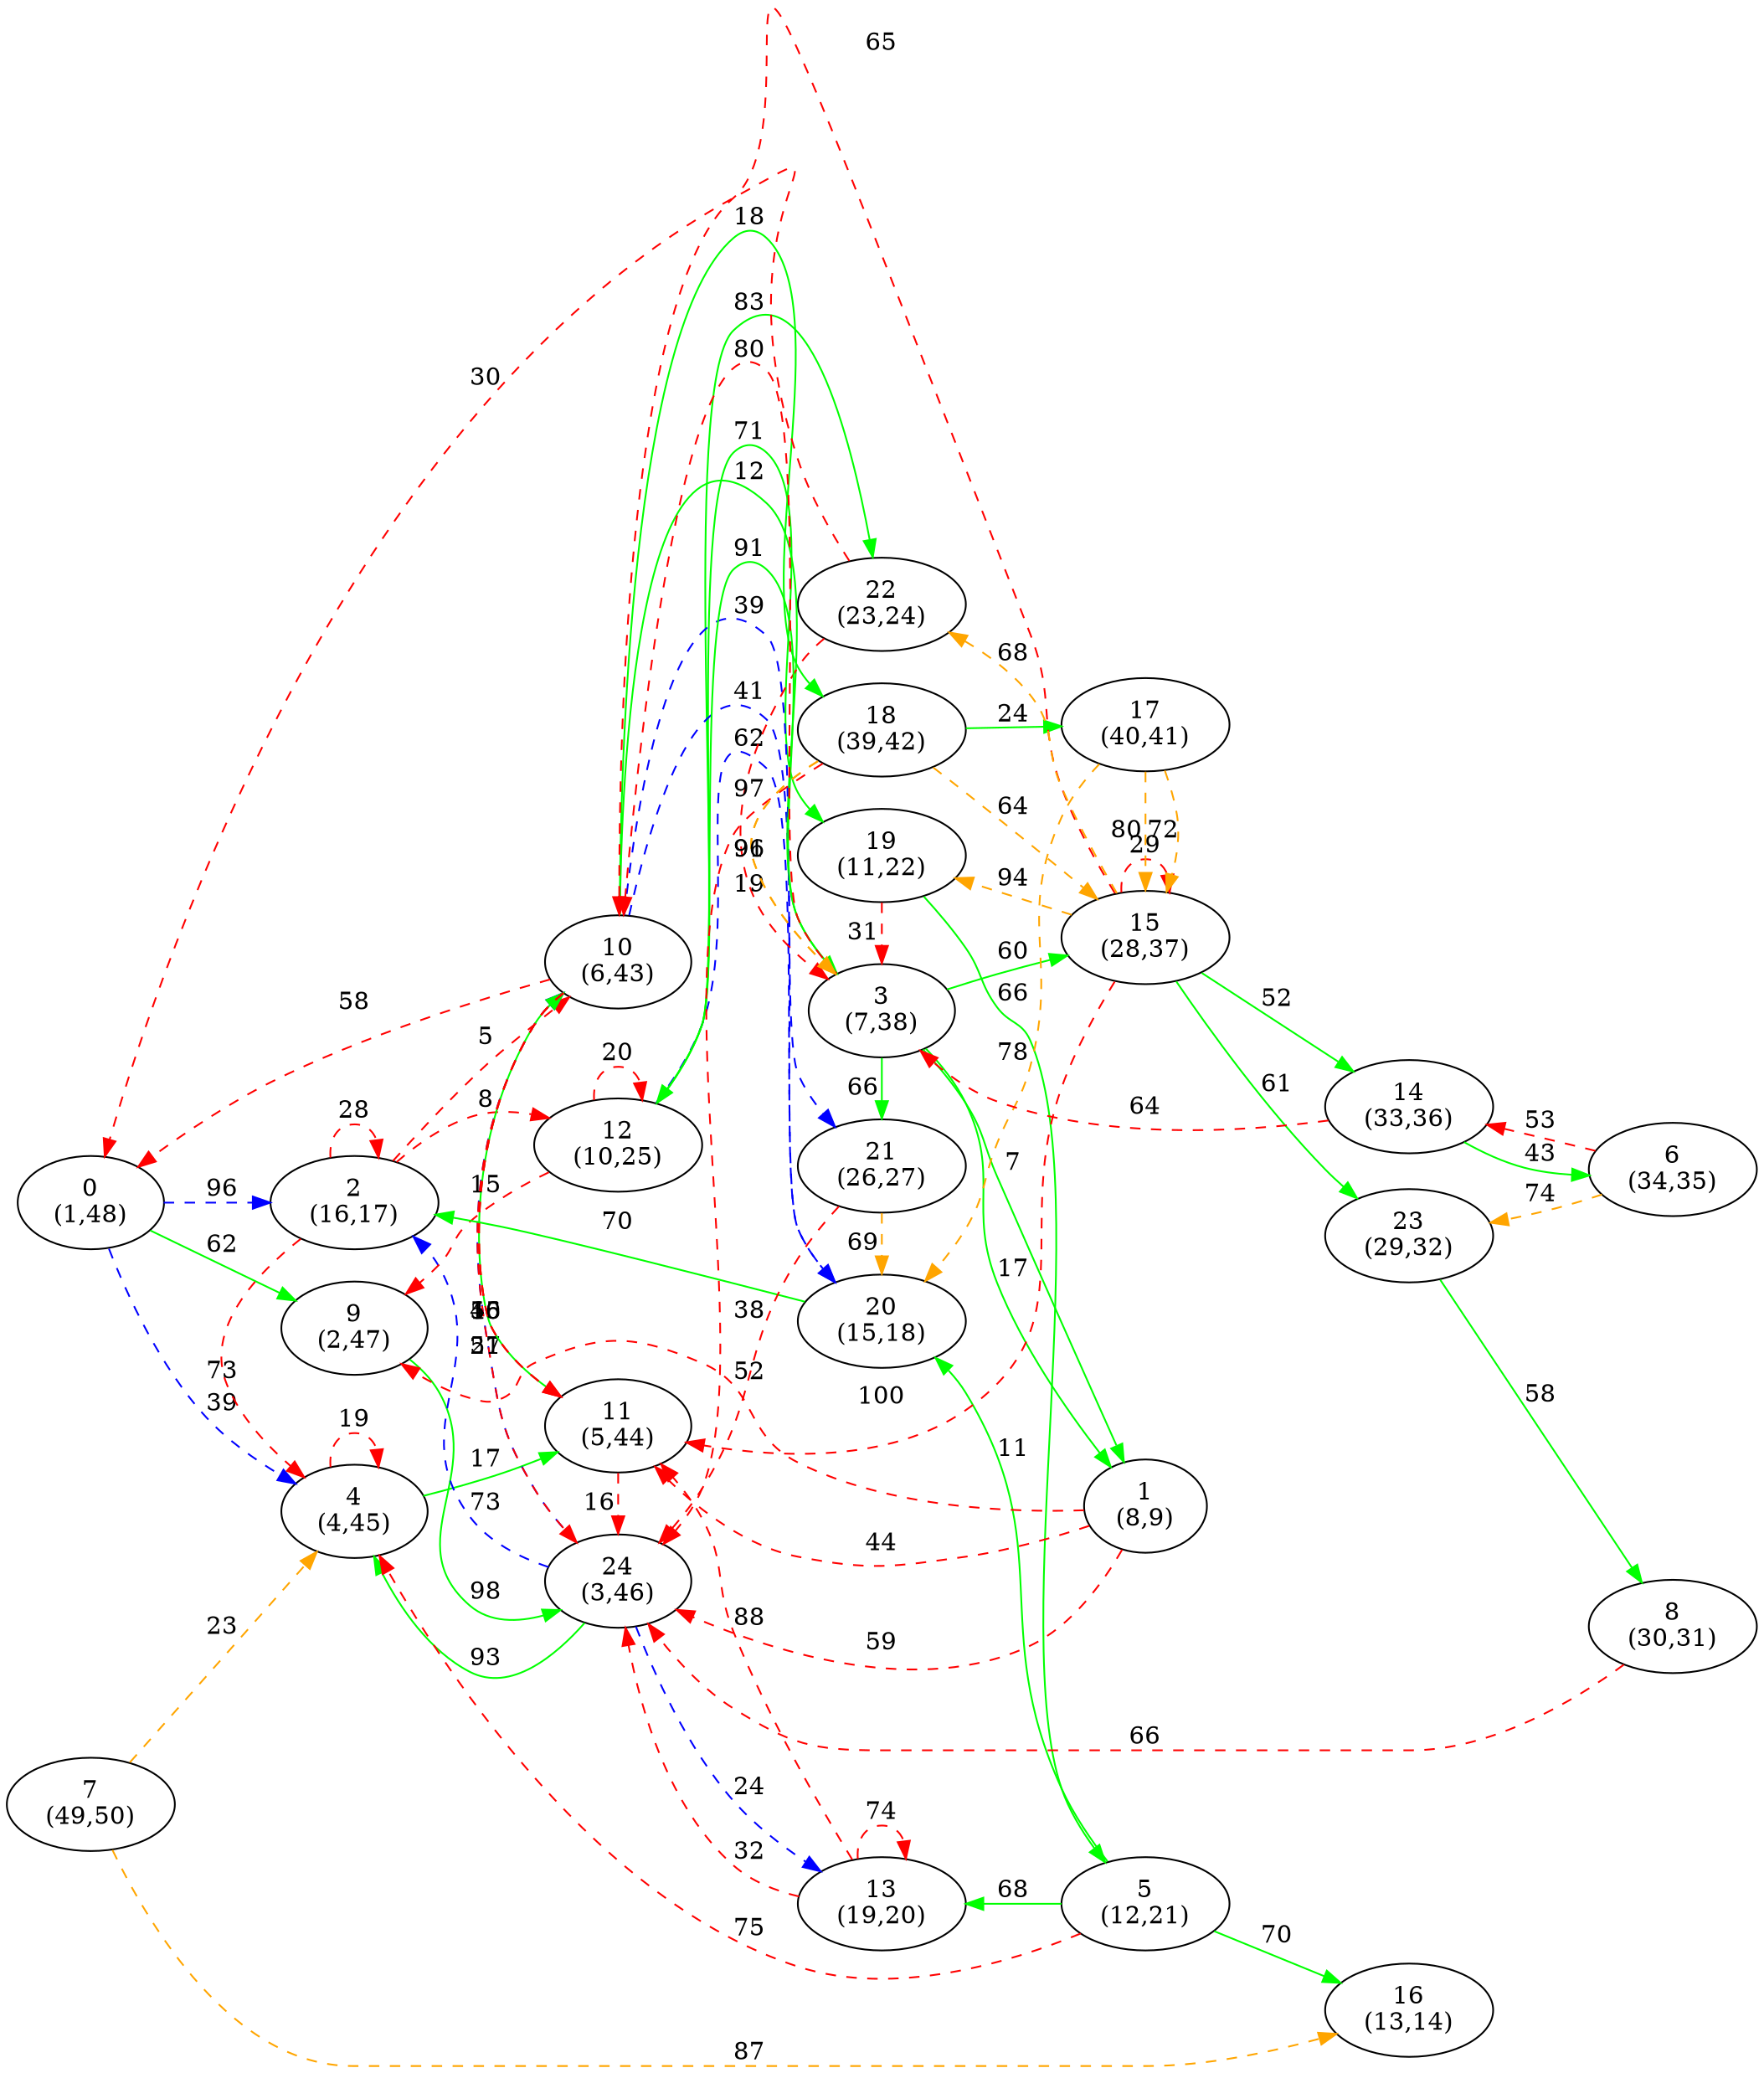 digraph G {
ranksep = "equally";
rankdir = LR;
{rank = same; "0
(1,48)"; };
{rank = same; "9
(2,47)"; "4
(4,45)"; "2
(16,17)"; };
{rank = same; "24
(3,46)"; "11
(5,44)"; "12
(10,25)"; "10
(6,43)"; };
{rank = same; "13
(19,20)"; "19
(11,22)"; "20
(15,18)"; "22
(23,24)"; "3
(7,38)"; "18
(39,42)"; "21
(26,27)"; };
{rank = same; "5
(12,21)"; "1
(8,9)"; "15
(28,37)"; "17
(40,41)"; };
{rank = same; "16
(13,14)"; "23
(29,32)"; "14
(33,36)"; };
{rank = same; "8
(30,31)"; "6
(34,35)"; };
{rank = same; };
{rank = same; "7
(49,50)"; };
{rank = same; };
"0
(1,48)"->"9
(2,47)"[label="62" color = "green"];
"0
(1,48)"->"4
(4,45)"[label="39" color = "blue" style = "dashed"];
"0
(1,48)"->"2
(16,17)"[label="96" color = "blue" style = "dashed"];
"9
(2,47)"->"24
(3,46)"[label="98" color = "green"];
"4
(4,45)"->"11
(5,44)"[label="17" color = "green"];
"4
(4,45)"->"4
(4,45)"[label="19" color = "red" style = "dashed"];
"2
(16,17)"->"2
(16,17)"[label="28" color = "red" style = "dashed"];
"2
(16,17)"->"12
(10,25)"[label="8" color = "red" style = "dashed"];
"2
(16,17)"->"10
(6,43)"[label="5" color = "red" style = "dashed"];
"2
(16,17)"->"4
(4,45)"[label="73" color = "red" style = "dashed"];
"24
(3,46)"->"4
(4,45)"[label="93" color = "green"];
"24
(3,46)"->"13
(19,20)"[label="24" color = "blue" style = "dashed"];
"24
(3,46)"->"2
(16,17)"[label="73" color = "blue" style = "dashed"];
"24
(3,46)"->"10
(6,43)"[label="27" color = "blue" style = "dashed"];
"11
(5,44)"->"10
(6,43)"[label="15" color = "green"];
"11
(5,44)"->"24
(3,46)"[label="16" color = "red" style = "dashed"];
"12
(10,25)"->"19
(11,22)"[label="71" color = "green"];
"12
(10,25)"->"20
(15,18)"[label="62" color = "blue" style = "dashed"];
"12
(10,25)"->"12
(10,25)"[label="20" color = "red" style = "dashed"];
"12
(10,25)"->"9
(2,47)"[label="15" color = "red" style = "dashed"];
"12
(10,25)"->"22
(23,24)"[label="83" color = "green"];
"10
(6,43)"->"11
(5,44)"[label="40" color = "red" style = "dashed"];
"10
(6,43)"->"0
(1,48)"[label="58" color = "red" style = "dashed"];
"10
(6,43)"->"3
(7,38)"[label="12" color = "green"];
"10
(6,43)"->"24
(3,46)"[label="51" color = "red" style = "dashed"];
"10
(6,43)"->"20
(15,18)"[label="41" color = "blue" style = "dashed"];
"10
(6,43)"->"18
(39,42)"[label="18" color = "green"];
"10
(6,43)"->"21
(26,27)"[label="39" color = "blue" style = "dashed"];
"10
(6,43)"->"11
(5,44)"[label="56" color = "red" style = "dashed"];
"13
(19,20)"->"11
(5,44)"[label="88" color = "red" style = "dashed"];
"13
(19,20)"->"13
(19,20)"[label="74" color = "red" style = "dashed"];
"13
(19,20)"->"24
(3,46)"[label="32" color = "red" style = "dashed"];
"19
(11,22)"->"3
(7,38)"[label="31" color = "red" style = "dashed"];
"19
(11,22)"->"5
(12,21)"[label="66" color = "green"];
"20
(15,18)"->"2
(16,17)"[label="70" color = "green"];
"22
(23,24)"->"3
(7,38)"[label="19" color = "red" style = "dashed"];
"22
(23,24)"->"0
(1,48)"[label="30" color = "red" style = "dashed"];
"3
(7,38)"->"10
(6,43)"[label="80" color = "red" style = "dashed"];
"3
(7,38)"->"1
(8,9)"[label="7" color = "green"];
"3
(7,38)"->"12
(10,25)"[label="91" color = "green"];
"3
(7,38)"->"21
(26,27)"[label="66" color = "green"];
"3
(7,38)"->"1
(8,9)"[label="17" color = "green"];
"3
(7,38)"->"15
(28,37)"[label="60" color = "green"];
"18
(39,42)"->"3
(7,38)"[label="91" color = "orange" style = "dashed"];
"18
(39,42)"->"3
(7,38)"[label="96" color = "orange" style = "dashed"];
"18
(39,42)"->"24
(3,46)"[label="97" color = "red" style = "dashed"];
"18
(39,42)"->"17
(40,41)"[label="24" color = "green"];
"18
(39,42)"->"15
(28,37)"[label="64" color = "orange" style = "dashed"];
"21
(26,27)"->"20
(15,18)"[label="69" color = "orange" style = "dashed"];
"21
(26,27)"->"24
(3,46)"[label="38" color = "red" style = "dashed"];
"5
(12,21)"->"4
(4,45)"[label="75" color = "red" style = "dashed"];
"5
(12,21)"->"16
(13,14)"[label="70" color = "green"];
"5
(12,21)"->"20
(15,18)"[label="11" color = "green"];
"5
(12,21)"->"13
(19,20)"[label="68" color = "green"];
"1
(8,9)"->"24
(3,46)"[label="59" color = "red" style = "dashed"];
"1
(8,9)"->"11
(5,44)"[label="44" color = "red" style = "dashed"];
"1
(8,9)"->"9
(2,47)"[label="52" color = "red" style = "dashed"];
"15
(28,37)"->"15
(28,37)"[label="29" color = "red" style = "dashed"];
"15
(28,37)"->"19
(11,22)"[label="94" color = "orange" style = "dashed"];
"15
(28,37)"->"11
(5,44)"[label="100" color = "red" style = "dashed"];
"15
(28,37)"->"23
(29,32)"[label="61" color = "green"];
"15
(28,37)"->"10
(6,43)"[label="65" color = "red" style = "dashed"];
"15
(28,37)"->"22
(23,24)"[label="68" color = "orange" style = "dashed"];
"15
(28,37)"->"14
(33,36)"[label="52" color = "green"];
"17
(40,41)"->"15
(28,37)"[label="80" color = "orange" style = "dashed"];
"17
(40,41)"->"15
(28,37)"[label="72" color = "orange" style = "dashed"];
"17
(40,41)"->"20
(15,18)"[label="78" color = "orange" style = "dashed"];
"16
(13,14)"
"23
(29,32)"->"8
(30,31)"[label="58" color = "green"];
"14
(33,36)"->"6
(34,35)"[label="43" color = "green"];
"14
(33,36)"->"3
(7,38)"[label="64" color = "red" style = "dashed"];
"8
(30,31)"->"24
(3,46)"[label="66" color = "red" style = "dashed"];
"6
(34,35)"->"23
(29,32)"[label="74" color = "orange" style = "dashed"];
"6
(34,35)"->"14
(33,36)"[label="53" color = "red" style = "dashed"];
"7
(49,50)"->"4
(4,45)"[label="23" color = "orange" style = "dashed"];
"7
(49,50)"->"16
(13,14)"[label="87" color = "orange" style = "dashed"];
}
